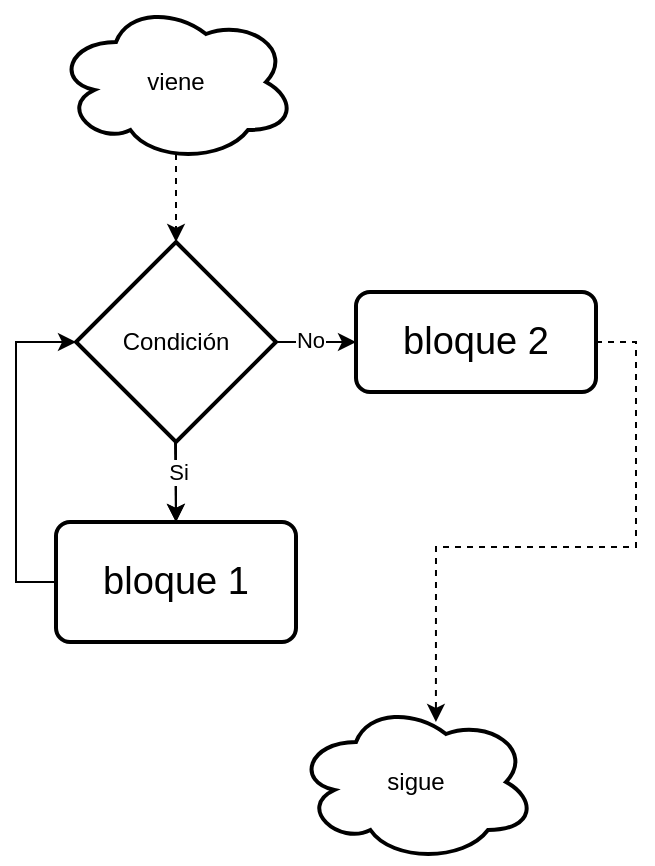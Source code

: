 <mxfile version="13.7.8" type="device"><diagram id="CUo5aL6lBfviS_h7ypjw" name="Page-1"><mxGraphModel dx="586" dy="1682" grid="1" gridSize="10" guides="1" tooltips="1" connect="1" arrows="1" fold="1" page="1" pageScale="1" pageWidth="827" pageHeight="1169" math="0" shadow="0"><root><mxCell id="0"/><mxCell id="1" parent="0"/><mxCell id="RpY1mf4aYmQm5KlJ1nnQ-14" value="" style="edgeStyle=orthogonalEdgeStyle;rounded=0;orthogonalLoop=1;jettySize=auto;html=1;" parent="1" source="RpY1mf4aYmQm5KlJ1nnQ-2" edge="1"><mxGeometry relative="1" as="geometry"><mxPoint x="250" y="510" as="targetPoint"/></mxGeometry></mxCell><mxCell id="RpY1mf4aYmQm5KlJ1nnQ-2" value="Condición" style="strokeWidth=2;html=1;shape=mxgraph.flowchart.decision;whiteSpace=wrap;" parent="1" vertex="1"><mxGeometry x="200" y="370" width="100" height="100" as="geometry"/></mxCell><mxCell id="jnHpT12IrzcbqdlC4SJK-3" style="edgeStyle=orthogonalEdgeStyle;rounded=0;orthogonalLoop=1;jettySize=auto;html=1;exitX=1;exitY=0.5;exitDx=0;exitDy=0;entryX=0.583;entryY=0.125;entryDx=0;entryDy=0;entryPerimeter=0;dashed=1;" edge="1" parent="1" source="RpY1mf4aYmQm5KlJ1nnQ-5" target="RpY1mf4aYmQm5KlJ1nnQ-27"><mxGeometry relative="1" as="geometry"/></mxCell><mxCell id="RpY1mf4aYmQm5KlJ1nnQ-5" value="&lt;font style=&quot;font-size: 19px&quot;&gt;bloque 2&lt;/font&gt;" style="rounded=1;whiteSpace=wrap;html=1;absoluteArcSize=1;arcSize=14;strokeWidth=2;" parent="1" vertex="1"><mxGeometry x="340" y="395" width="120" height="50" as="geometry"/></mxCell><mxCell id="jnHpT12IrzcbqdlC4SJK-1" style="edgeStyle=orthogonalEdgeStyle;rounded=0;orthogonalLoop=1;jettySize=auto;html=1;exitX=0;exitY=0.5;exitDx=0;exitDy=0;entryX=0;entryY=0.5;entryDx=0;entryDy=0;entryPerimeter=0;" edge="1" parent="1" source="RpY1mf4aYmQm5KlJ1nnQ-9" target="RpY1mf4aYmQm5KlJ1nnQ-2"><mxGeometry relative="1" as="geometry"/></mxCell><mxCell id="RpY1mf4aYmQm5KlJ1nnQ-9" value="&lt;font style=&quot;font-size: 19px&quot;&gt;bloque 1&lt;/font&gt;" style="rounded=1;whiteSpace=wrap;html=1;absoluteArcSize=1;arcSize=14;strokeWidth=2;" parent="1" vertex="1"><mxGeometry x="190" y="510" width="120" height="60" as="geometry"/></mxCell><mxCell id="RpY1mf4aYmQm5KlJ1nnQ-10" value="" style="endArrow=classic;html=1;entryX=0.5;entryY=0;entryDx=0;entryDy=0;entryPerimeter=0;dashed=1;" parent="1" target="RpY1mf4aYmQm5KlJ1nnQ-2" edge="1"><mxGeometry width="50" height="50" relative="1" as="geometry"><mxPoint x="250" y="320" as="sourcePoint"/><mxPoint x="250" y="220" as="targetPoint"/></mxGeometry></mxCell><mxCell id="RpY1mf4aYmQm5KlJ1nnQ-11" value="" style="endArrow=classic;html=1;" parent="1" edge="1"><mxGeometry width="50" height="50" relative="1" as="geometry"><mxPoint x="249.5" y="470" as="sourcePoint"/><mxPoint x="250" y="510" as="targetPoint"/></mxGeometry></mxCell><mxCell id="RpY1mf4aYmQm5KlJ1nnQ-33" value="Si" style="edgeLabel;html=1;align=center;verticalAlign=middle;resizable=0;points=[];" parent="RpY1mf4aYmQm5KlJ1nnQ-11" vertex="1" connectable="0"><mxGeometry x="-0.249" y="1" relative="1" as="geometry"><mxPoint as="offset"/></mxGeometry></mxCell><mxCell id="RpY1mf4aYmQm5KlJ1nnQ-16" style="edgeStyle=orthogonalEdgeStyle;rounded=0;orthogonalLoop=1;jettySize=auto;html=1;exitX=0.5;exitY=1;exitDx=0;exitDy=0;" parent="1" source="RpY1mf4aYmQm5KlJ1nnQ-5" target="RpY1mf4aYmQm5KlJ1nnQ-5" edge="1"><mxGeometry relative="1" as="geometry"/></mxCell><mxCell id="RpY1mf4aYmQm5KlJ1nnQ-19" value="" style="endArrow=classic;html=1;exitX=1;exitY=0.5;exitDx=0;exitDy=0;exitPerimeter=0;entryX=0;entryY=0.5;entryDx=0;entryDy=0;" parent="1" source="RpY1mf4aYmQm5KlJ1nnQ-2" target="RpY1mf4aYmQm5KlJ1nnQ-5" edge="1"><mxGeometry width="50" height="50" relative="1" as="geometry"><mxPoint x="259.5" y="480" as="sourcePoint"/><mxPoint x="260" y="520" as="targetPoint"/><Array as="points"><mxPoint x="320" y="420"/></Array></mxGeometry></mxCell><mxCell id="RpY1mf4aYmQm5KlJ1nnQ-32" value="No" style="edgeLabel;html=1;align=center;verticalAlign=middle;resizable=0;points=[];" parent="RpY1mf4aYmQm5KlJ1nnQ-19" vertex="1" connectable="0"><mxGeometry x="-0.15" y="1" relative="1" as="geometry"><mxPoint as="offset"/></mxGeometry></mxCell><mxCell id="RpY1mf4aYmQm5KlJ1nnQ-27" value="sigue" style="ellipse;shape=cloud;whiteSpace=wrap;html=1;rounded=1;strokeWidth=2;arcSize=14;" parent="1" vertex="1"><mxGeometry x="310" y="600" width="120" height="80" as="geometry"/></mxCell><mxCell id="RpY1mf4aYmQm5KlJ1nnQ-46" value="viene" style="ellipse;shape=cloud;whiteSpace=wrap;html=1;rounded=1;strokeWidth=2;arcSize=14;" parent="1" vertex="1"><mxGeometry x="190" y="250" width="120" height="80" as="geometry"/></mxCell></root></mxGraphModel></diagram></mxfile>
